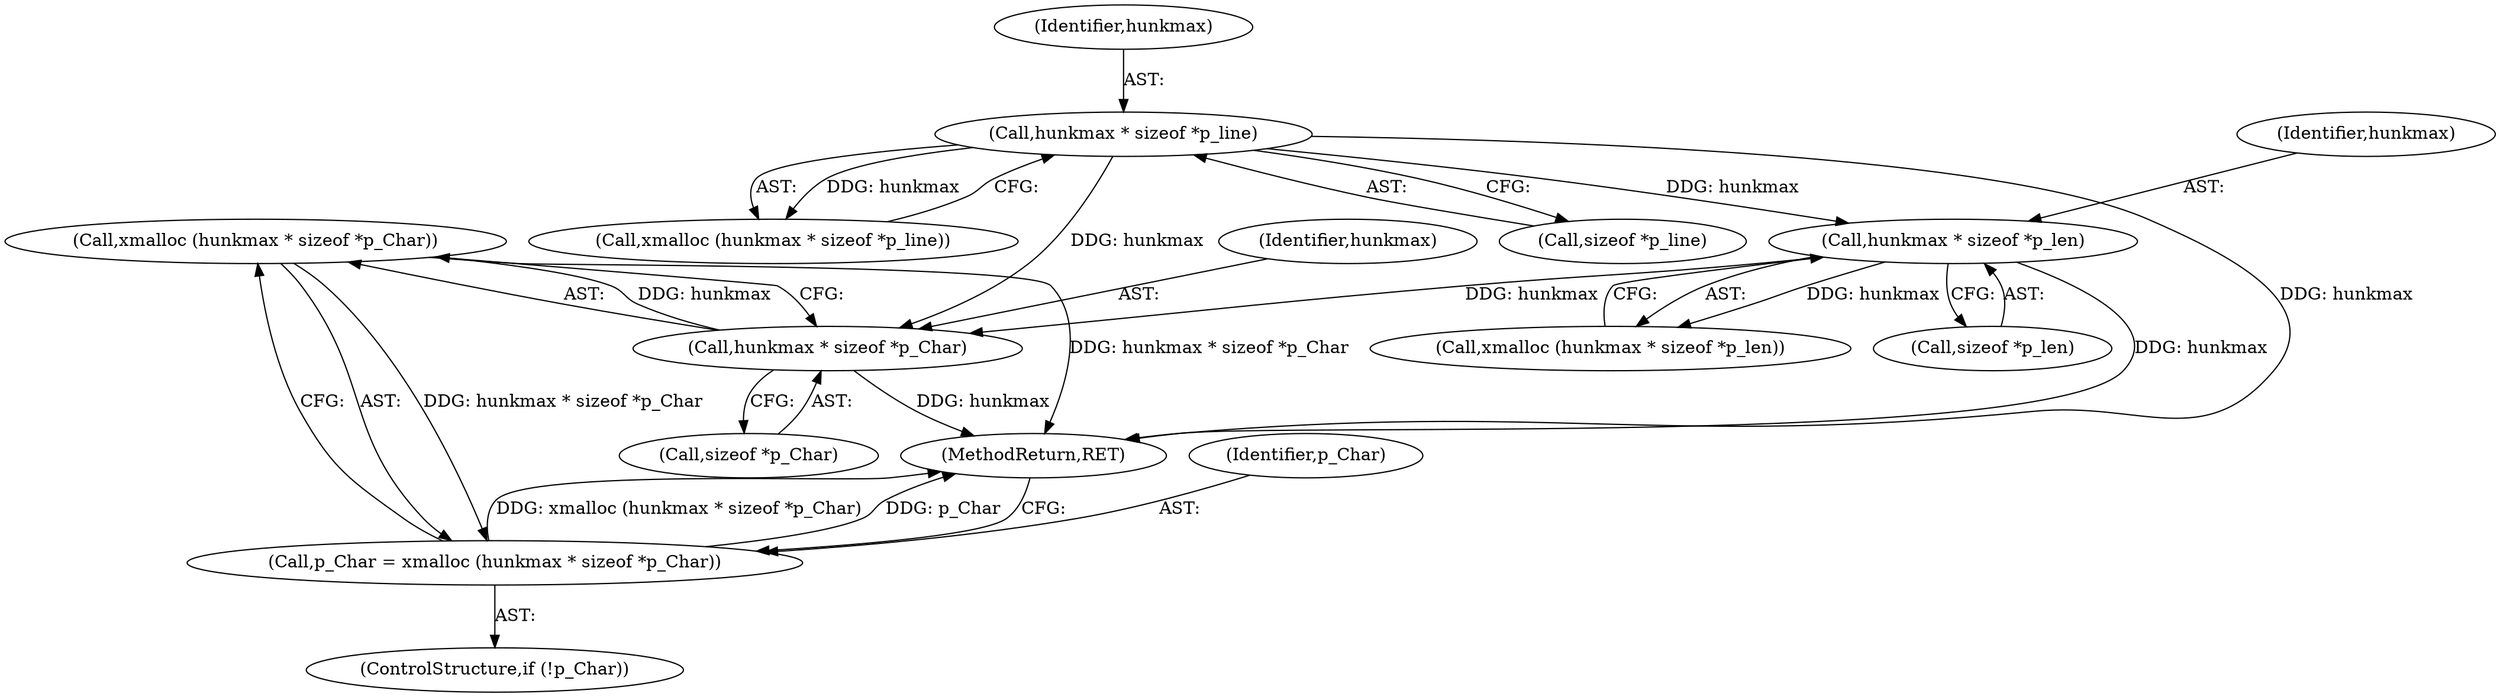 digraph "0_savannah_0c08d7a902c6fdd49b704623a12d8d672ef18944_1@API" {
"1000134" [label="(Call,xmalloc (hunkmax * sizeof *p_Char))"];
"1000135" [label="(Call,hunkmax * sizeof *p_Char)"];
"1000124" [label="(Call,hunkmax * sizeof *p_len)"];
"1000111" [label="(Call,hunkmax * sizeof *p_line)"];
"1000132" [label="(Call,p_Char = xmalloc (hunkmax * sizeof *p_Char))"];
"1000133" [label="(Identifier,p_Char)"];
"1000135" [label="(Call,hunkmax * sizeof *p_Char)"];
"1000112" [label="(Identifier,hunkmax)"];
"1000111" [label="(Call,hunkmax * sizeof *p_line)"];
"1000123" [label="(Call,xmalloc (hunkmax * sizeof *p_len))"];
"1000124" [label="(Call,hunkmax * sizeof *p_len)"];
"1000126" [label="(Call,sizeof *p_len)"];
"1000110" [label="(Call,xmalloc (hunkmax * sizeof *p_line))"];
"1000132" [label="(Call,p_Char = xmalloc (hunkmax * sizeof *p_Char))"];
"1000137" [label="(Call,sizeof *p_Char)"];
"1000129" [label="(ControlStructure,if (!p_Char))"];
"1000134" [label="(Call,xmalloc (hunkmax * sizeof *p_Char))"];
"1000140" [label="(MethodReturn,RET)"];
"1000125" [label="(Identifier,hunkmax)"];
"1000113" [label="(Call,sizeof *p_line)"];
"1000136" [label="(Identifier,hunkmax)"];
"1000134" -> "1000132"  [label="AST: "];
"1000134" -> "1000135"  [label="CFG: "];
"1000135" -> "1000134"  [label="AST: "];
"1000132" -> "1000134"  [label="CFG: "];
"1000134" -> "1000140"  [label="DDG: hunkmax * sizeof *p_Char"];
"1000134" -> "1000132"  [label="DDG: hunkmax * sizeof *p_Char"];
"1000135" -> "1000134"  [label="DDG: hunkmax"];
"1000135" -> "1000137"  [label="CFG: "];
"1000136" -> "1000135"  [label="AST: "];
"1000137" -> "1000135"  [label="AST: "];
"1000135" -> "1000140"  [label="DDG: hunkmax"];
"1000124" -> "1000135"  [label="DDG: hunkmax"];
"1000111" -> "1000135"  [label="DDG: hunkmax"];
"1000124" -> "1000123"  [label="AST: "];
"1000124" -> "1000126"  [label="CFG: "];
"1000125" -> "1000124"  [label="AST: "];
"1000126" -> "1000124"  [label="AST: "];
"1000123" -> "1000124"  [label="CFG: "];
"1000124" -> "1000140"  [label="DDG: hunkmax"];
"1000124" -> "1000123"  [label="DDG: hunkmax"];
"1000111" -> "1000124"  [label="DDG: hunkmax"];
"1000111" -> "1000110"  [label="AST: "];
"1000111" -> "1000113"  [label="CFG: "];
"1000112" -> "1000111"  [label="AST: "];
"1000113" -> "1000111"  [label="AST: "];
"1000110" -> "1000111"  [label="CFG: "];
"1000111" -> "1000140"  [label="DDG: hunkmax"];
"1000111" -> "1000110"  [label="DDG: hunkmax"];
"1000132" -> "1000129"  [label="AST: "];
"1000133" -> "1000132"  [label="AST: "];
"1000140" -> "1000132"  [label="CFG: "];
"1000132" -> "1000140"  [label="DDG: xmalloc (hunkmax * sizeof *p_Char)"];
"1000132" -> "1000140"  [label="DDG: p_Char"];
}
